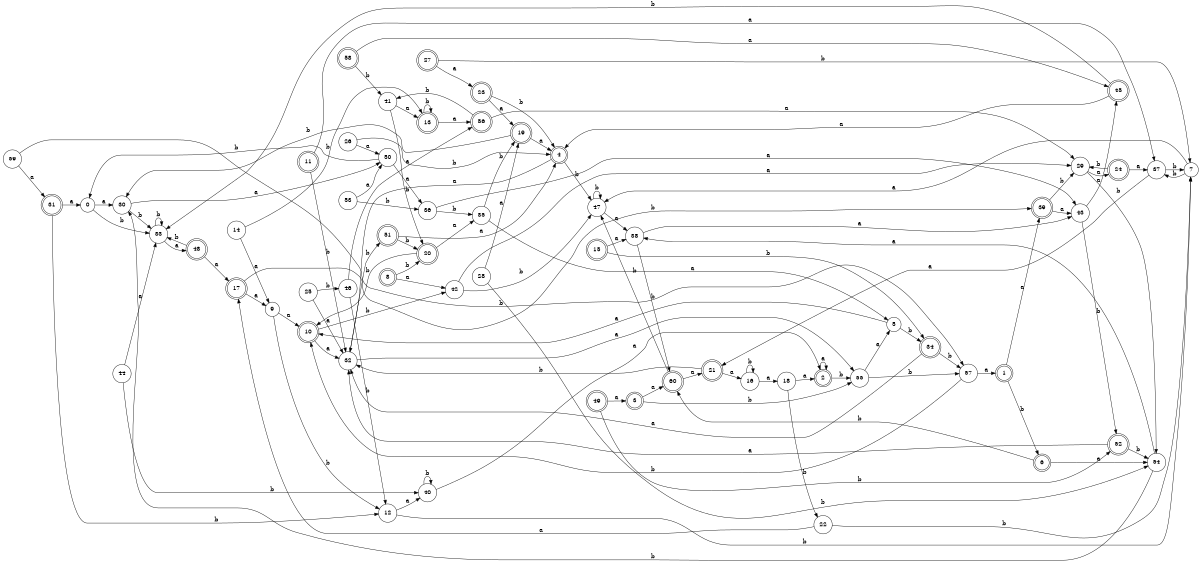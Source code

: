 digraph n49_10 {
__start0 [label="" shape="none"];

rankdir=LR;
size="8,5";

s0 [style="filled", color="black", fillcolor="white" shape="circle", label="0"];
s1 [style="rounded,filled", color="black", fillcolor="white" shape="doublecircle", label="1"];
s2 [style="rounded,filled", color="black", fillcolor="white" shape="doublecircle", label="2"];
s3 [style="rounded,filled", color="black", fillcolor="white" shape="doublecircle", label="3"];
s4 [style="rounded,filled", color="black", fillcolor="white" shape="doublecircle", label="4"];
s5 [style="filled", color="black", fillcolor="white" shape="circle", label="5"];
s6 [style="rounded,filled", color="black", fillcolor="white" shape="doublecircle", label="6"];
s7 [style="filled", color="black", fillcolor="white" shape="circle", label="7"];
s8 [style="rounded,filled", color="black", fillcolor="white" shape="doublecircle", label="8"];
s9 [style="filled", color="black", fillcolor="white" shape="circle", label="9"];
s10 [style="rounded,filled", color="black", fillcolor="white" shape="doublecircle", label="10"];
s11 [style="rounded,filled", color="black", fillcolor="white" shape="doublecircle", label="11"];
s12 [style="filled", color="black", fillcolor="white" shape="circle", label="12"];
s13 [style="rounded,filled", color="black", fillcolor="white" shape="doublecircle", label="13"];
s14 [style="filled", color="black", fillcolor="white" shape="circle", label="14"];
s15 [style="rounded,filled", color="black", fillcolor="white" shape="doublecircle", label="15"];
s16 [style="filled", color="black", fillcolor="white" shape="circle", label="16"];
s17 [style="rounded,filled", color="black", fillcolor="white" shape="doublecircle", label="17"];
s18 [style="filled", color="black", fillcolor="white" shape="circle", label="18"];
s19 [style="rounded,filled", color="black", fillcolor="white" shape="doublecircle", label="19"];
s20 [style="rounded,filled", color="black", fillcolor="white" shape="doublecircle", label="20"];
s21 [style="rounded,filled", color="black", fillcolor="white" shape="doublecircle", label="21"];
s22 [style="filled", color="black", fillcolor="white" shape="circle", label="22"];
s23 [style="rounded,filled", color="black", fillcolor="white" shape="doublecircle", label="23"];
s24 [style="rounded,filled", color="black", fillcolor="white" shape="doublecircle", label="24"];
s25 [style="filled", color="black", fillcolor="white" shape="circle", label="25"];
s26 [style="filled", color="black", fillcolor="white" shape="circle", label="26"];
s27 [style="rounded,filled", color="black", fillcolor="white" shape="doublecircle", label="27"];
s28 [style="filled", color="black", fillcolor="white" shape="circle", label="28"];
s29 [style="filled", color="black", fillcolor="white" shape="circle", label="29"];
s30 [style="filled", color="black", fillcolor="white" shape="circle", label="30"];
s31 [style="rounded,filled", color="black", fillcolor="white" shape="doublecircle", label="31"];
s32 [style="filled", color="black", fillcolor="white" shape="circle", label="32"];
s33 [style="filled", color="black", fillcolor="white" shape="circle", label="33"];
s34 [style="rounded,filled", color="black", fillcolor="white" shape="doublecircle", label="34"];
s35 [style="filled", color="black", fillcolor="white" shape="circle", label="35"];
s36 [style="filled", color="black", fillcolor="white" shape="circle", label="36"];
s37 [style="filled", color="black", fillcolor="white" shape="circle", label="37"];
s38 [style="filled", color="black", fillcolor="white" shape="circle", label="38"];
s39 [style="rounded,filled", color="black", fillcolor="white" shape="doublecircle", label="39"];
s40 [style="filled", color="black", fillcolor="white" shape="circle", label="40"];
s41 [style="filled", color="black", fillcolor="white" shape="circle", label="41"];
s42 [style="filled", color="black", fillcolor="white" shape="circle", label="42"];
s43 [style="filled", color="black", fillcolor="white" shape="circle", label="43"];
s44 [style="filled", color="black", fillcolor="white" shape="circle", label="44"];
s45 [style="rounded,filled", color="black", fillcolor="white" shape="doublecircle", label="45"];
s46 [style="filled", color="black", fillcolor="white" shape="circle", label="46"];
s47 [style="filled", color="black", fillcolor="white" shape="circle", label="47"];
s48 [style="rounded,filled", color="black", fillcolor="white" shape="doublecircle", label="48"];
s49 [style="rounded,filled", color="black", fillcolor="white" shape="doublecircle", label="49"];
s50 [style="filled", color="black", fillcolor="white" shape="circle", label="50"];
s51 [style="rounded,filled", color="black", fillcolor="white" shape="doublecircle", label="51"];
s52 [style="rounded,filled", color="black", fillcolor="white" shape="doublecircle", label="52"];
s53 [style="filled", color="black", fillcolor="white" shape="circle", label="53"];
s54 [style="filled", color="black", fillcolor="white" shape="circle", label="54"];
s55 [style="filled", color="black", fillcolor="white" shape="circle", label="55"];
s56 [style="rounded,filled", color="black", fillcolor="white" shape="doublecircle", label="56"];
s57 [style="filled", color="black", fillcolor="white" shape="circle", label="57"];
s58 [style="rounded,filled", color="black", fillcolor="white" shape="doublecircle", label="58"];
s59 [style="filled", color="black", fillcolor="white" shape="circle", label="59"];
s60 [style="rounded,filled", color="black", fillcolor="white" shape="doublecircle", label="60"];
s0 -> s30 [label="a"];
s0 -> s33 [label="b"];
s1 -> s39 [label="a"];
s1 -> s6 [label="b"];
s2 -> s2 [label="a"];
s2 -> s55 [label="b"];
s3 -> s60 [label="a"];
s3 -> s55 [label="b"];
s4 -> s32 [label="a"];
s4 -> s47 [label="b"];
s5 -> s10 [label="a"];
s5 -> s34 [label="b"];
s6 -> s54 [label="a"];
s6 -> s60 [label="b"];
s7 -> s47 [label="a"];
s7 -> s37 [label="b"];
s8 -> s42 [label="a"];
s8 -> s20 [label="b"];
s9 -> s10 [label="a"];
s9 -> s12 [label="b"];
s10 -> s32 [label="a"];
s10 -> s42 [label="b"];
s11 -> s37 [label="a"];
s11 -> s32 [label="b"];
s12 -> s40 [label="a"];
s12 -> s7 [label="b"];
s13 -> s56 [label="a"];
s13 -> s13 [label="b"];
s14 -> s9 [label="a"];
s14 -> s13 [label="b"];
s15 -> s38 [label="a"];
s15 -> s34 [label="b"];
s16 -> s18 [label="a"];
s16 -> s16 [label="b"];
s17 -> s9 [label="a"];
s17 -> s39 [label="b"];
s18 -> s2 [label="a"];
s18 -> s22 [label="b"];
s19 -> s4 [label="a"];
s19 -> s30 [label="b"];
s20 -> s35 [label="a"];
s20 -> s10 [label="b"];
s21 -> s16 [label="a"];
s21 -> s32 [label="b"];
s22 -> s17 [label="a"];
s22 -> s7 [label="b"];
s23 -> s19 [label="a"];
s23 -> s4 [label="b"];
s24 -> s37 [label="a"];
s24 -> s29 [label="b"];
s25 -> s32 [label="a"];
s25 -> s46 [label="b"];
s26 -> s50 [label="a"];
s26 -> s4 [label="b"];
s27 -> s23 [label="a"];
s27 -> s7 [label="b"];
s28 -> s19 [label="a"];
s28 -> s54 [label="b"];
s29 -> s24 [label="a"];
s29 -> s54 [label="b"];
s30 -> s50 [label="a"];
s30 -> s33 [label="b"];
s31 -> s0 [label="a"];
s31 -> s12 [label="b"];
s32 -> s55 [label="a"];
s32 -> s51 [label="b"];
s33 -> s48 [label="a"];
s33 -> s33 [label="b"];
s34 -> s32 [label="a"];
s34 -> s57 [label="b"];
s35 -> s5 [label="a"];
s35 -> s19 [label="b"];
s36 -> s43 [label="a"];
s36 -> s35 [label="b"];
s37 -> s21 [label="a"];
s37 -> s7 [label="b"];
s38 -> s43 [label="a"];
s38 -> s60 [label="b"];
s39 -> s43 [label="a"];
s39 -> s29 [label="b"];
s40 -> s2 [label="a"];
s40 -> s40 [label="b"];
s41 -> s13 [label="a"];
s41 -> s20 [label="b"];
s42 -> s29 [label="a"];
s42 -> s47 [label="b"];
s43 -> s45 [label="a"];
s43 -> s52 [label="b"];
s44 -> s33 [label="a"];
s44 -> s40 [label="b"];
s45 -> s4 [label="a"];
s45 -> s33 [label="b"];
s46 -> s56 [label="a"];
s46 -> s12 [label="b"];
s47 -> s38 [label="a"];
s47 -> s47 [label="b"];
s48 -> s17 [label="a"];
s48 -> s33 [label="b"];
s49 -> s3 [label="a"];
s49 -> s52 [label="b"];
s50 -> s36 [label="a"];
s50 -> s0 [label="b"];
s51 -> s4 [label="a"];
s51 -> s20 [label="b"];
s52 -> s32 [label="a"];
s52 -> s54 [label="b"];
s53 -> s50 [label="a"];
s53 -> s36 [label="b"];
s54 -> s38 [label="a"];
s54 -> s30 [label="b"];
s55 -> s5 [label="a"];
s55 -> s57 [label="b"];
s56 -> s29 [label="a"];
s56 -> s41 [label="b"];
s57 -> s1 [label="a"];
s57 -> s10 [label="b"];
s58 -> s45 [label="a"];
s58 -> s41 [label="b"];
s59 -> s31 [label="a"];
s59 -> s57 [label="b"];
s60 -> s21 [label="a"];
s60 -> s47 [label="b"];

}